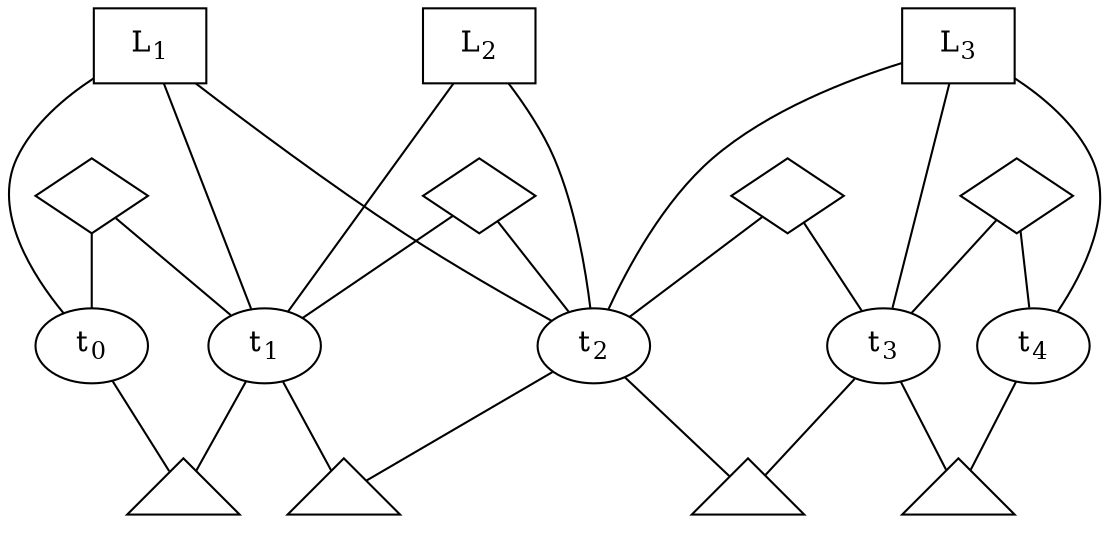 graph G {
0[fixedsize=shape, label=<t<SUB>0</SUB>>];
1[fixedsize=shape, label=<t<SUB>1</SUB>>];
2[fixedsize=shape, label=<t<SUB>2</SUB>>];
3[fixedsize=shape, label=<t<SUB>3</SUB>>];
4[fixedsize=shape, label=<t<SUB>4</SUB>>];
5[fixedsize=shape, shape=diamond, label=""];
6[fixedsize=shape, shape=diamond, label=""];
7[fixedsize=shape, shape=diamond, label=""];
8[fixedsize=shape, shape=diamond, label=""];
9[fixedsize=shape, shape=triangle, label=""];
10[fixedsize=shape, shape=triangle, label=""];
11[fixedsize=shape, shape=triangle, label=""];
12[fixedsize=shape, shape=triangle, label=""];
13[fixedsize=shape, shape=box, label=<L<SUB>1</SUB>>];
14[fixedsize=shape, shape=box, label=<L<SUB>2</SUB>>];
15[fixedsize=shape, shape=box, label=<L<SUB>3</SUB>>];
5--0;
5--1
6--1;
6--2;
7--2;
7--3;
8--3;
8--4
0--9;
1--9;
1--10;
2--10;
2--11;
3--11;
3--12;
4--12;
13--0;
13--1;
13--2;
14--1;
14--2;
15--2;
15--3;
15--4;

13--5[style=invis];
14--6[style=invis];
15--8[style=invis];
}
